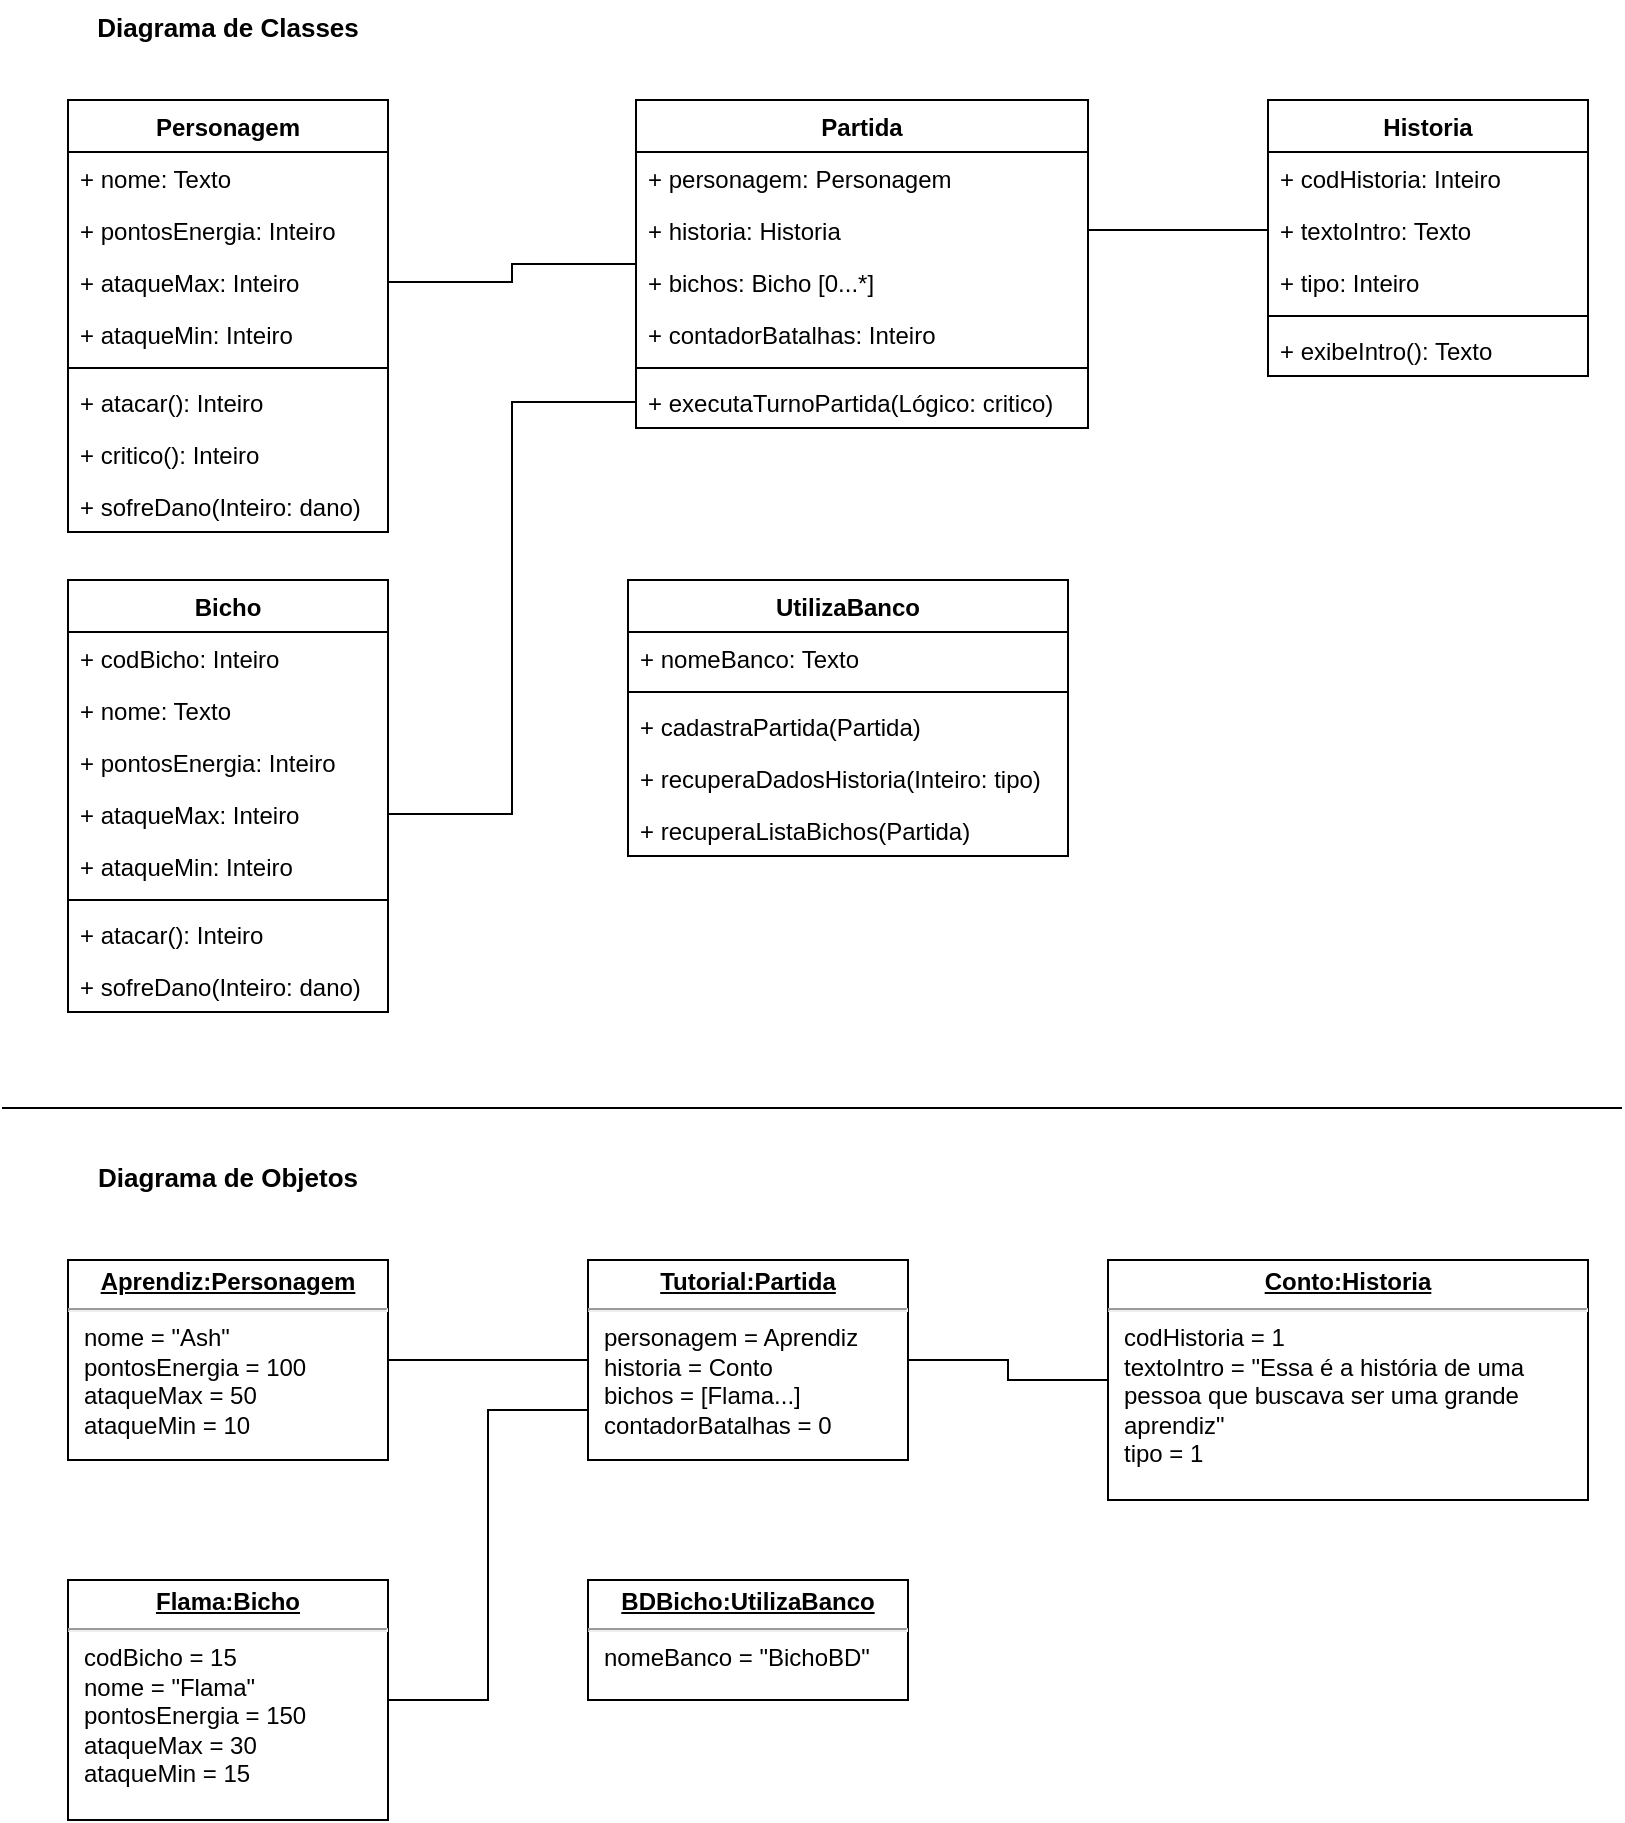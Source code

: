 <mxfile version="14.7.3" type="device"><diagram id="JqqEhuGGjug2YNwuvJ32" name="Página-1"><mxGraphModel dx="871" dy="548" grid="1" gridSize="10" guides="1" tooltips="1" connect="1" arrows="1" fold="1" page="1" pageScale="1" pageWidth="827" pageHeight="1169" math="0" shadow="0"><root><mxCell id="0"/><mxCell id="1" parent="0"/><mxCell id="OLGOjfg34PPbUUUNUmIJ-1" value="Personagem" style="swimlane;fontStyle=1;align=center;verticalAlign=top;childLayout=stackLayout;horizontal=1;startSize=26;horizontalStack=0;resizeParent=1;resizeParentMax=0;resizeLast=0;collapsible=1;marginBottom=0;" parent="1" vertex="1"><mxGeometry x="40" y="60" width="160" height="216" as="geometry"/></mxCell><mxCell id="OLGOjfg34PPbUUUNUmIJ-2" value="+ nome: Texto" style="text;strokeColor=none;fillColor=none;align=left;verticalAlign=top;spacingLeft=4;spacingRight=4;overflow=hidden;rotatable=0;points=[[0,0.5],[1,0.5]];portConstraint=eastwest;" parent="OLGOjfg34PPbUUUNUmIJ-1" vertex="1"><mxGeometry y="26" width="160" height="26" as="geometry"/></mxCell><mxCell id="OLGOjfg34PPbUUUNUmIJ-5" value="+ pontosEnergia: Inteiro" style="text;strokeColor=none;fillColor=none;align=left;verticalAlign=top;spacingLeft=4;spacingRight=4;overflow=hidden;rotatable=0;points=[[0,0.5],[1,0.5]];portConstraint=eastwest;" parent="OLGOjfg34PPbUUUNUmIJ-1" vertex="1"><mxGeometry y="52" width="160" height="26" as="geometry"/></mxCell><mxCell id="OLGOjfg34PPbUUUNUmIJ-6" value="+ ataqueMax: Inteiro" style="text;strokeColor=none;fillColor=none;align=left;verticalAlign=top;spacingLeft=4;spacingRight=4;overflow=hidden;rotatable=0;points=[[0,0.5],[1,0.5]];portConstraint=eastwest;" parent="OLGOjfg34PPbUUUNUmIJ-1" vertex="1"><mxGeometry y="78" width="160" height="26" as="geometry"/></mxCell><mxCell id="OLGOjfg34PPbUUUNUmIJ-7" value="+ ataqueMin: Inteiro" style="text;strokeColor=none;fillColor=none;align=left;verticalAlign=top;spacingLeft=4;spacingRight=4;overflow=hidden;rotatable=0;points=[[0,0.5],[1,0.5]];portConstraint=eastwest;" parent="OLGOjfg34PPbUUUNUmIJ-1" vertex="1"><mxGeometry y="104" width="160" height="26" as="geometry"/></mxCell><mxCell id="OLGOjfg34PPbUUUNUmIJ-3" value="" style="line;strokeWidth=1;fillColor=none;align=left;verticalAlign=middle;spacingTop=-1;spacingLeft=3;spacingRight=3;rotatable=0;labelPosition=right;points=[];portConstraint=eastwest;" parent="OLGOjfg34PPbUUUNUmIJ-1" vertex="1"><mxGeometry y="130" width="160" height="8" as="geometry"/></mxCell><mxCell id="OLGOjfg34PPbUUUNUmIJ-4" value="+ atacar(): Inteiro" style="text;strokeColor=none;fillColor=none;align=left;verticalAlign=top;spacingLeft=4;spacingRight=4;overflow=hidden;rotatable=0;points=[[0,0.5],[1,0.5]];portConstraint=eastwest;" parent="OLGOjfg34PPbUUUNUmIJ-1" vertex="1"><mxGeometry y="138" width="160" height="26" as="geometry"/></mxCell><mxCell id="OLGOjfg34PPbUUUNUmIJ-8" value="+ critico(): Inteiro" style="text;strokeColor=none;fillColor=none;align=left;verticalAlign=top;spacingLeft=4;spacingRight=4;overflow=hidden;rotatable=0;points=[[0,0.5],[1,0.5]];portConstraint=eastwest;" parent="OLGOjfg34PPbUUUNUmIJ-1" vertex="1"><mxGeometry y="164" width="160" height="26" as="geometry"/></mxCell><mxCell id="OLGOjfg34PPbUUUNUmIJ-9" value="+ sofreDano(Inteiro: dano)" style="text;strokeColor=none;fillColor=none;align=left;verticalAlign=top;spacingLeft=4;spacingRight=4;overflow=hidden;rotatable=0;points=[[0,0.5],[1,0.5]];portConstraint=eastwest;" parent="OLGOjfg34PPbUUUNUmIJ-1" vertex="1"><mxGeometry y="190" width="160" height="26" as="geometry"/></mxCell><mxCell id="OLGOjfg34PPbUUUNUmIJ-10" value="Partida" style="swimlane;fontStyle=1;align=center;verticalAlign=top;childLayout=stackLayout;horizontal=1;startSize=26;horizontalStack=0;resizeParent=1;resizeParentMax=0;resizeLast=0;collapsible=1;marginBottom=0;" parent="1" vertex="1"><mxGeometry x="324" y="60" width="226" height="164" as="geometry"/></mxCell><mxCell id="OLGOjfg34PPbUUUNUmIJ-11" value="+ personagem: Personagem" style="text;strokeColor=none;fillColor=none;align=left;verticalAlign=top;spacingLeft=4;spacingRight=4;overflow=hidden;rotatable=0;points=[[0,0.5],[1,0.5]];portConstraint=eastwest;" parent="OLGOjfg34PPbUUUNUmIJ-10" vertex="1"><mxGeometry y="26" width="226" height="26" as="geometry"/></mxCell><mxCell id="OLGOjfg34PPbUUUNUmIJ-14" value="+ historia: Historia" style="text;strokeColor=none;fillColor=none;align=left;verticalAlign=top;spacingLeft=4;spacingRight=4;overflow=hidden;rotatable=0;points=[[0,0.5],[1,0.5]];portConstraint=eastwest;" parent="OLGOjfg34PPbUUUNUmIJ-10" vertex="1"><mxGeometry y="52" width="226" height="26" as="geometry"/></mxCell><mxCell id="OLGOjfg34PPbUUUNUmIJ-15" value="+ bichos: Bicho [0...*]" style="text;strokeColor=none;fillColor=none;align=left;verticalAlign=top;spacingLeft=4;spacingRight=4;overflow=hidden;rotatable=0;points=[[0,0.5],[1,0.5]];portConstraint=eastwest;" parent="OLGOjfg34PPbUUUNUmIJ-10" vertex="1"><mxGeometry y="78" width="226" height="26" as="geometry"/></mxCell><mxCell id="1cR1XNOEqpyBy0WiSS3u-2" value="+ contadorBatalhas: Inteiro" style="text;strokeColor=none;fillColor=none;align=left;verticalAlign=top;spacingLeft=4;spacingRight=4;overflow=hidden;rotatable=0;points=[[0,0.5],[1,0.5]];portConstraint=eastwest;" vertex="1" parent="OLGOjfg34PPbUUUNUmIJ-10"><mxGeometry y="104" width="226" height="26" as="geometry"/></mxCell><mxCell id="OLGOjfg34PPbUUUNUmIJ-12" value="" style="line;strokeWidth=1;fillColor=none;align=left;verticalAlign=middle;spacingTop=-1;spacingLeft=3;spacingRight=3;rotatable=0;labelPosition=right;points=[];portConstraint=eastwest;" parent="OLGOjfg34PPbUUUNUmIJ-10" vertex="1"><mxGeometry y="130" width="226" height="8" as="geometry"/></mxCell><mxCell id="OLGOjfg34PPbUUUNUmIJ-13" value="+ executaTurnoPartida(Lógico: critico)" style="text;strokeColor=none;fillColor=none;align=left;verticalAlign=top;spacingLeft=4;spacingRight=4;overflow=hidden;rotatable=0;points=[[0,0.5],[1,0.5]];portConstraint=eastwest;" parent="OLGOjfg34PPbUUUNUmIJ-10" vertex="1"><mxGeometry y="138" width="226" height="26" as="geometry"/></mxCell><mxCell id="OLGOjfg34PPbUUUNUmIJ-17" style="edgeStyle=orthogonalEdgeStyle;rounded=0;orthogonalLoop=1;jettySize=auto;html=1;exitX=1;exitY=0.5;exitDx=0;exitDy=0;entryX=0;entryY=0.5;entryDx=0;entryDy=0;endArrow=none;endFill=0;" parent="1" source="OLGOjfg34PPbUUUNUmIJ-6" target="OLGOjfg34PPbUUUNUmIJ-10" edge="1"><mxGeometry relative="1" as="geometry"/></mxCell><mxCell id="OLGOjfg34PPbUUUNUmIJ-18" value="Historia" style="swimlane;fontStyle=1;align=center;verticalAlign=top;childLayout=stackLayout;horizontal=1;startSize=26;horizontalStack=0;resizeParent=1;resizeParentMax=0;resizeLast=0;collapsible=1;marginBottom=0;" parent="1" vertex="1"><mxGeometry x="640" y="60" width="160" height="138" as="geometry"/></mxCell><mxCell id="OLGOjfg34PPbUUUNUmIJ-19" value="+ codHistoria: Inteiro" style="text;strokeColor=none;fillColor=none;align=left;verticalAlign=top;spacingLeft=4;spacingRight=4;overflow=hidden;rotatable=0;points=[[0,0.5],[1,0.5]];portConstraint=eastwest;" parent="OLGOjfg34PPbUUUNUmIJ-18" vertex="1"><mxGeometry y="26" width="160" height="26" as="geometry"/></mxCell><mxCell id="OLGOjfg34PPbUUUNUmIJ-22" value="+ textoIntro: Texto" style="text;strokeColor=none;fillColor=none;align=left;verticalAlign=top;spacingLeft=4;spacingRight=4;overflow=hidden;rotatable=0;points=[[0,0.5],[1,0.5]];portConstraint=eastwest;" parent="OLGOjfg34PPbUUUNUmIJ-18" vertex="1"><mxGeometry y="52" width="160" height="26" as="geometry"/></mxCell><mxCell id="1cR1XNOEqpyBy0WiSS3u-3" value="+ tipo: Inteiro" style="text;strokeColor=none;fillColor=none;align=left;verticalAlign=top;spacingLeft=4;spacingRight=4;overflow=hidden;rotatable=0;points=[[0,0.5],[1,0.5]];portConstraint=eastwest;" vertex="1" parent="OLGOjfg34PPbUUUNUmIJ-18"><mxGeometry y="78" width="160" height="26" as="geometry"/></mxCell><mxCell id="OLGOjfg34PPbUUUNUmIJ-20" value="" style="line;strokeWidth=1;fillColor=none;align=left;verticalAlign=middle;spacingTop=-1;spacingLeft=3;spacingRight=3;rotatable=0;labelPosition=right;points=[];portConstraint=eastwest;" parent="OLGOjfg34PPbUUUNUmIJ-18" vertex="1"><mxGeometry y="104" width="160" height="8" as="geometry"/></mxCell><mxCell id="OLGOjfg34PPbUUUNUmIJ-21" value="+ exibeIntro(): Texto" style="text;strokeColor=none;fillColor=none;align=left;verticalAlign=top;spacingLeft=4;spacingRight=4;overflow=hidden;rotatable=0;points=[[0,0.5],[1,0.5]];portConstraint=eastwest;" parent="OLGOjfg34PPbUUUNUmIJ-18" vertex="1"><mxGeometry y="112" width="160" height="26" as="geometry"/></mxCell><mxCell id="OLGOjfg34PPbUUUNUmIJ-23" style="edgeStyle=orthogonalEdgeStyle;rounded=0;orthogonalLoop=1;jettySize=auto;html=1;exitX=0;exitY=0.5;exitDx=0;exitDy=0;entryX=1;entryY=0.5;entryDx=0;entryDy=0;endArrow=none;endFill=0;" parent="1" source="OLGOjfg34PPbUUUNUmIJ-22" target="OLGOjfg34PPbUUUNUmIJ-14" edge="1"><mxGeometry relative="1" as="geometry"/></mxCell><mxCell id="OLGOjfg34PPbUUUNUmIJ-24" value="Bicho" style="swimlane;fontStyle=1;align=center;verticalAlign=top;childLayout=stackLayout;horizontal=1;startSize=26;horizontalStack=0;resizeParent=1;resizeParentMax=0;resizeLast=0;collapsible=1;marginBottom=0;" parent="1" vertex="1"><mxGeometry x="40" y="300" width="160" height="216" as="geometry"/></mxCell><mxCell id="OLGOjfg34PPbUUUNUmIJ-25" value="+ codBicho: Inteiro" style="text;strokeColor=none;fillColor=none;align=left;verticalAlign=top;spacingLeft=4;spacingRight=4;overflow=hidden;rotatable=0;points=[[0,0.5],[1,0.5]];portConstraint=eastwest;" parent="OLGOjfg34PPbUUUNUmIJ-24" vertex="1"><mxGeometry y="26" width="160" height="26" as="geometry"/></mxCell><mxCell id="OLGOjfg34PPbUUUNUmIJ-28" value="+ nome: Texto" style="text;strokeColor=none;fillColor=none;align=left;verticalAlign=top;spacingLeft=4;spacingRight=4;overflow=hidden;rotatable=0;points=[[0,0.5],[1,0.5]];portConstraint=eastwest;" parent="OLGOjfg34PPbUUUNUmIJ-24" vertex="1"><mxGeometry y="52" width="160" height="26" as="geometry"/></mxCell><mxCell id="OLGOjfg34PPbUUUNUmIJ-29" value="+ pontosEnergia: Inteiro" style="text;strokeColor=none;fillColor=none;align=left;verticalAlign=top;spacingLeft=4;spacingRight=4;overflow=hidden;rotatable=0;points=[[0,0.5],[1,0.5]];portConstraint=eastwest;" parent="OLGOjfg34PPbUUUNUmIJ-24" vertex="1"><mxGeometry y="78" width="160" height="26" as="geometry"/></mxCell><mxCell id="OLGOjfg34PPbUUUNUmIJ-30" value="+ ataqueMax: Inteiro" style="text;strokeColor=none;fillColor=none;align=left;verticalAlign=top;spacingLeft=4;spacingRight=4;overflow=hidden;rotatable=0;points=[[0,0.5],[1,0.5]];portConstraint=eastwest;" parent="OLGOjfg34PPbUUUNUmIJ-24" vertex="1"><mxGeometry y="104" width="160" height="26" as="geometry"/></mxCell><mxCell id="OLGOjfg34PPbUUUNUmIJ-31" value="+ ataqueMin: Inteiro" style="text;strokeColor=none;fillColor=none;align=left;verticalAlign=top;spacingLeft=4;spacingRight=4;overflow=hidden;rotatable=0;points=[[0,0.5],[1,0.5]];portConstraint=eastwest;" parent="OLGOjfg34PPbUUUNUmIJ-24" vertex="1"><mxGeometry y="130" width="160" height="26" as="geometry"/></mxCell><mxCell id="OLGOjfg34PPbUUUNUmIJ-26" value="" style="line;strokeWidth=1;fillColor=none;align=left;verticalAlign=middle;spacingTop=-1;spacingLeft=3;spacingRight=3;rotatable=0;labelPosition=right;points=[];portConstraint=eastwest;" parent="OLGOjfg34PPbUUUNUmIJ-24" vertex="1"><mxGeometry y="156" width="160" height="8" as="geometry"/></mxCell><mxCell id="OLGOjfg34PPbUUUNUmIJ-27" value="+ atacar(): Inteiro" style="text;strokeColor=none;fillColor=none;align=left;verticalAlign=top;spacingLeft=4;spacingRight=4;overflow=hidden;rotatable=0;points=[[0,0.5],[1,0.5]];portConstraint=eastwest;" parent="OLGOjfg34PPbUUUNUmIJ-24" vertex="1"><mxGeometry y="164" width="160" height="26" as="geometry"/></mxCell><mxCell id="OLGOjfg34PPbUUUNUmIJ-32" value="+ sofreDano(Inteiro: dano)" style="text;strokeColor=none;fillColor=none;align=left;verticalAlign=top;spacingLeft=4;spacingRight=4;overflow=hidden;rotatable=0;points=[[0,0.5],[1,0.5]];portConstraint=eastwest;" parent="OLGOjfg34PPbUUUNUmIJ-24" vertex="1"><mxGeometry y="190" width="160" height="26" as="geometry"/></mxCell><mxCell id="OLGOjfg34PPbUUUNUmIJ-35" value="UtilizaBanco" style="swimlane;fontStyle=1;align=center;verticalAlign=top;childLayout=stackLayout;horizontal=1;startSize=26;horizontalStack=0;resizeParent=1;resizeParentMax=0;resizeLast=0;collapsible=1;marginBottom=0;" parent="1" vertex="1"><mxGeometry x="320" y="300" width="220" height="138" as="geometry"/></mxCell><mxCell id="OLGOjfg34PPbUUUNUmIJ-36" value="+ nomeBanco: Texto" style="text;strokeColor=none;fillColor=none;align=left;verticalAlign=top;spacingLeft=4;spacingRight=4;overflow=hidden;rotatable=0;points=[[0,0.5],[1,0.5]];portConstraint=eastwest;" parent="OLGOjfg34PPbUUUNUmIJ-35" vertex="1"><mxGeometry y="26" width="220" height="26" as="geometry"/></mxCell><mxCell id="OLGOjfg34PPbUUUNUmIJ-37" value="" style="line;strokeWidth=1;fillColor=none;align=left;verticalAlign=middle;spacingTop=-1;spacingLeft=3;spacingRight=3;rotatable=0;labelPosition=right;points=[];portConstraint=eastwest;" parent="OLGOjfg34PPbUUUNUmIJ-35" vertex="1"><mxGeometry y="52" width="220" height="8" as="geometry"/></mxCell><mxCell id="OLGOjfg34PPbUUUNUmIJ-38" value="+ cadastraPartida(Partida)" style="text;strokeColor=none;fillColor=none;align=left;verticalAlign=top;spacingLeft=4;spacingRight=4;overflow=hidden;rotatable=0;points=[[0,0.5],[1,0.5]];portConstraint=eastwest;" parent="OLGOjfg34PPbUUUNUmIJ-35" vertex="1"><mxGeometry y="60" width="220" height="26" as="geometry"/></mxCell><mxCell id="OLGOjfg34PPbUUUNUmIJ-39" value="+ recuperaDadosHistoria(Inteiro: tipo)" style="text;strokeColor=none;fillColor=none;align=left;verticalAlign=top;spacingLeft=4;spacingRight=4;overflow=hidden;rotatable=0;points=[[0,0.5],[1,0.5]];portConstraint=eastwest;" parent="OLGOjfg34PPbUUUNUmIJ-35" vertex="1"><mxGeometry y="86" width="220" height="26" as="geometry"/></mxCell><mxCell id="OLGOjfg34PPbUUUNUmIJ-40" value="+ recuperaListaBichos(Partida)" style="text;strokeColor=none;fillColor=none;align=left;verticalAlign=top;spacingLeft=4;spacingRight=4;overflow=hidden;rotatable=0;points=[[0,0.5],[1,0.5]];portConstraint=eastwest;" parent="OLGOjfg34PPbUUUNUmIJ-35" vertex="1"><mxGeometry y="112" width="220" height="26" as="geometry"/></mxCell><mxCell id="OLGOjfg34PPbUUUNUmIJ-41" value="" style="line;strokeWidth=1;fillColor=none;align=left;verticalAlign=middle;spacingTop=-1;spacingLeft=3;spacingRight=3;rotatable=0;labelPosition=right;points=[];portConstraint=eastwest;" parent="1" vertex="1"><mxGeometry x="7" y="560" width="810" height="8" as="geometry"/></mxCell><mxCell id="OLGOjfg34PPbUUUNUmIJ-42" value="Diagrama de Classes" style="text;align=center;fontStyle=1;verticalAlign=middle;spacingLeft=3;spacingRight=3;strokeColor=none;rotatable=0;points=[[0,0.5],[1,0.5]];portConstraint=eastwest;fontSize=13;" parent="1" vertex="1"><mxGeometry x="40" y="10" width="160" height="26" as="geometry"/></mxCell><mxCell id="OLGOjfg34PPbUUUNUmIJ-44" value="Diagrama de Objetos" style="text;align=center;fontStyle=1;verticalAlign=middle;spacingLeft=3;spacingRight=3;strokeColor=none;rotatable=0;points=[[0,0.5],[1,0.5]];portConstraint=eastwest;fontSize=13;" parent="1" vertex="1"><mxGeometry x="40" y="585" width="160" height="26" as="geometry"/></mxCell><mxCell id="OLGOjfg34PPbUUUNUmIJ-47" style="edgeStyle=orthogonalEdgeStyle;rounded=0;orthogonalLoop=1;jettySize=auto;html=1;exitX=1;exitY=0.5;exitDx=0;exitDy=0;entryX=0;entryY=0.5;entryDx=0;entryDy=0;fontSize=13;endArrow=none;endFill=0;" parent="1" source="OLGOjfg34PPbUUUNUmIJ-45" target="OLGOjfg34PPbUUUNUmIJ-46" edge="1"><mxGeometry relative="1" as="geometry"/></mxCell><mxCell id="OLGOjfg34PPbUUUNUmIJ-45" value="&lt;p style=&quot;margin: 0px ; margin-top: 4px ; text-align: center ; text-decoration: underline&quot;&gt;&lt;b&gt;Aprendiz:Personagem&lt;/b&gt;&lt;/p&gt;&lt;hr&gt;&lt;p style=&quot;margin: 0px ; margin-left: 8px&quot;&gt;nome = &quot;Ash&quot;&lt;/p&gt;&lt;p style=&quot;margin: 0px ; margin-left: 8px&quot;&gt;pontosEnergia = 100&lt;/p&gt;&lt;p style=&quot;margin: 0px ; margin-left: 8px&quot;&gt;ataqueMax = 50&lt;/p&gt;&lt;p style=&quot;margin: 0px ; margin-left: 8px&quot;&gt;ataqueMin = 10&lt;/p&gt;" style="verticalAlign=top;align=left;overflow=fill;fontSize=12;fontFamily=Helvetica;html=1;" parent="1" vertex="1"><mxGeometry x="40" y="640" width="160" height="100" as="geometry"/></mxCell><mxCell id="OLGOjfg34PPbUUUNUmIJ-46" value="&lt;p style=&quot;margin: 0px ; margin-top: 4px ; text-align: center ; text-decoration: underline&quot;&gt;&lt;b&gt;Tutorial:Partida&lt;/b&gt;&lt;/p&gt;&lt;hr&gt;&lt;p style=&quot;margin: 0px ; margin-left: 8px&quot;&gt;personagem = Aprendiz&lt;/p&gt;&lt;p style=&quot;margin: 0px ; margin-left: 8px&quot;&gt;historia = Conto&lt;/p&gt;&lt;p style=&quot;margin: 0px ; margin-left: 8px&quot;&gt;bichos = [Flama...]&lt;/p&gt;&lt;p style=&quot;margin: 0px ; margin-left: 8px&quot;&gt;contadorBatalhas = 0&lt;br&gt;&lt;/p&gt;" style="verticalAlign=top;align=left;overflow=fill;fontSize=12;fontFamily=Helvetica;html=1;" parent="1" vertex="1"><mxGeometry x="300" y="640" width="160" height="100" as="geometry"/></mxCell><mxCell id="OLGOjfg34PPbUUUNUmIJ-49" style="edgeStyle=orthogonalEdgeStyle;rounded=0;orthogonalLoop=1;jettySize=auto;html=1;exitX=0;exitY=0.5;exitDx=0;exitDy=0;entryX=1;entryY=0.5;entryDx=0;entryDy=0;fontSize=13;endArrow=none;endFill=0;" parent="1" source="OLGOjfg34PPbUUUNUmIJ-48" target="OLGOjfg34PPbUUUNUmIJ-46" edge="1"><mxGeometry relative="1" as="geometry"/></mxCell><mxCell id="OLGOjfg34PPbUUUNUmIJ-48" value="&lt;p style=&quot;margin: 0px ; margin-top: 4px ; text-align: center ; text-decoration: underline&quot;&gt;&lt;b&gt;Conto:Historia&lt;/b&gt;&lt;/p&gt;&lt;hr&gt;&lt;p style=&quot;margin: 0px ; margin-left: 8px&quot;&gt;codHistoria = 1&lt;/p&gt;&lt;p style=&quot;margin: 0px ; margin-left: 8px&quot;&gt;textoIntro = &quot;Essa é a história de uma&lt;br&gt;pessoa que buscava ser uma grande &lt;br&gt;aprendiz&quot;&lt;br&gt;tipo = 1&lt;br&gt;&lt;/p&gt;&lt;div&gt;&lt;br&gt;&lt;/div&gt;" style="verticalAlign=top;align=left;overflow=fill;fontSize=12;fontFamily=Helvetica;html=1;" parent="1" vertex="1"><mxGeometry x="560" y="640" width="240" height="120" as="geometry"/></mxCell><mxCell id="1cR1XNOEqpyBy0WiSS3u-4" style="edgeStyle=orthogonalEdgeStyle;rounded=0;orthogonalLoop=1;jettySize=auto;html=1;exitX=1;exitY=0.5;exitDx=0;exitDy=0;entryX=0;entryY=0.75;entryDx=0;entryDy=0;endArrow=none;endFill=0;" edge="1" parent="1" source="OLGOjfg34PPbUUUNUmIJ-50" target="OLGOjfg34PPbUUUNUmIJ-46"><mxGeometry relative="1" as="geometry"/></mxCell><mxCell id="OLGOjfg34PPbUUUNUmIJ-50" value="&lt;p style=&quot;margin: 0px ; margin-top: 4px ; text-align: center ; text-decoration: underline&quot;&gt;&lt;b&gt;Flama:Bicho&lt;/b&gt;&lt;/p&gt;&lt;hr&gt;&lt;p style=&quot;margin: 0px ; margin-left: 8px&quot;&gt;codBicho = 15&lt;/p&gt;&lt;p style=&quot;margin: 0px ; margin-left: 8px&quot;&gt;nome = &quot;Flama&quot;&lt;/p&gt;&lt;p style=&quot;margin: 0px ; margin-left: 8px&quot;&gt;pontosEnergia = 150&lt;/p&gt;&lt;p style=&quot;margin: 0px ; margin-left: 8px&quot;&gt;ataqueMax = 30&lt;/p&gt;&lt;p style=&quot;margin: 0px ; margin-left: 8px&quot;&gt;ataqueMin = 15&lt;br&gt;&lt;/p&gt;" style="verticalAlign=top;align=left;overflow=fill;fontSize=12;fontFamily=Helvetica;html=1;" parent="1" vertex="1"><mxGeometry x="40" y="800" width="160" height="120" as="geometry"/></mxCell><mxCell id="OLGOjfg34PPbUUUNUmIJ-51" value="&lt;p style=&quot;margin: 0px ; margin-top: 4px ; text-align: center ; text-decoration: underline&quot;&gt;&lt;b&gt;BDBicho:UtilizaBanco&lt;/b&gt;&lt;/p&gt;&lt;hr&gt;&lt;p style=&quot;margin: 0px ; margin-left: 8px&quot;&gt;nomeBanco = &quot;BichoBD&quot;&lt;br&gt;&lt;/p&gt;" style="verticalAlign=top;align=left;overflow=fill;fontSize=12;fontFamily=Helvetica;html=1;" parent="1" vertex="1"><mxGeometry x="300" y="800" width="160" height="60" as="geometry"/></mxCell><mxCell id="1cR1XNOEqpyBy0WiSS3u-1" style="edgeStyle=orthogonalEdgeStyle;rounded=0;orthogonalLoop=1;jettySize=auto;html=1;exitX=1;exitY=0.5;exitDx=0;exitDy=0;entryX=0;entryY=0.5;entryDx=0;entryDy=0;endArrow=none;endFill=0;" edge="1" parent="1" source="OLGOjfg34PPbUUUNUmIJ-30" target="OLGOjfg34PPbUUUNUmIJ-13"><mxGeometry relative="1" as="geometry"/></mxCell></root></mxGraphModel></diagram></mxfile>